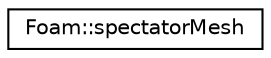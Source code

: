 digraph "Graphical Class Hierarchy"
{
 // LATEX_PDF_SIZE
  edge [fontname="Helvetica",fontsize="10",labelfontname="Helvetica",labelfontsize="10"];
  node [fontname="Helvetica",fontsize="10",shape=record];
  rankdir="LR";
  Node0 [label="Foam::spectatorMesh",height=0.2,width=0.4,color="black", fillcolor="white", style="filled",URL="$classFoam_1_1spectatorMesh.html",tooltip=" "];
}
